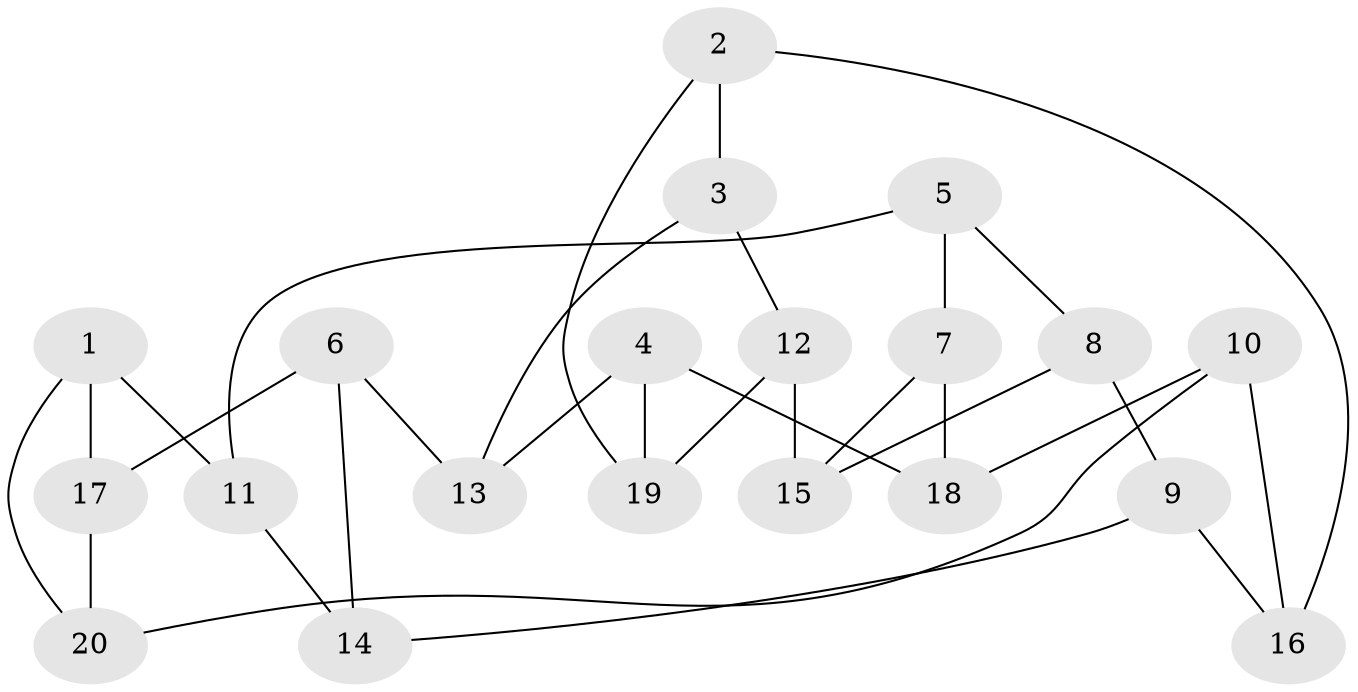 // Generated by graph-tools (version 1.1) at 2025/46/02/15/25 05:46:28]
// undirected, 20 vertices, 30 edges
graph export_dot {
graph [start="1"]
  node [color=gray90,style=filled];
  1;
  2;
  3;
  4;
  5;
  6;
  7;
  8;
  9;
  10;
  11;
  12;
  13;
  14;
  15;
  16;
  17;
  18;
  19;
  20;
  1 -- 17;
  1 -- 20;
  1 -- 11;
  2 -- 3;
  2 -- 16;
  2 -- 19;
  3 -- 12;
  3 -- 13;
  4 -- 18;
  4 -- 13;
  4 -- 19;
  5 -- 8;
  5 -- 11;
  5 -- 7;
  6 -- 13;
  6 -- 14;
  6 -- 17;
  7 -- 18;
  7 -- 15;
  8 -- 15;
  8 -- 9;
  9 -- 16;
  9 -- 14;
  10 -- 20;
  10 -- 18;
  10 -- 16;
  11 -- 14;
  12 -- 15;
  12 -- 19;
  17 -- 20;
}
